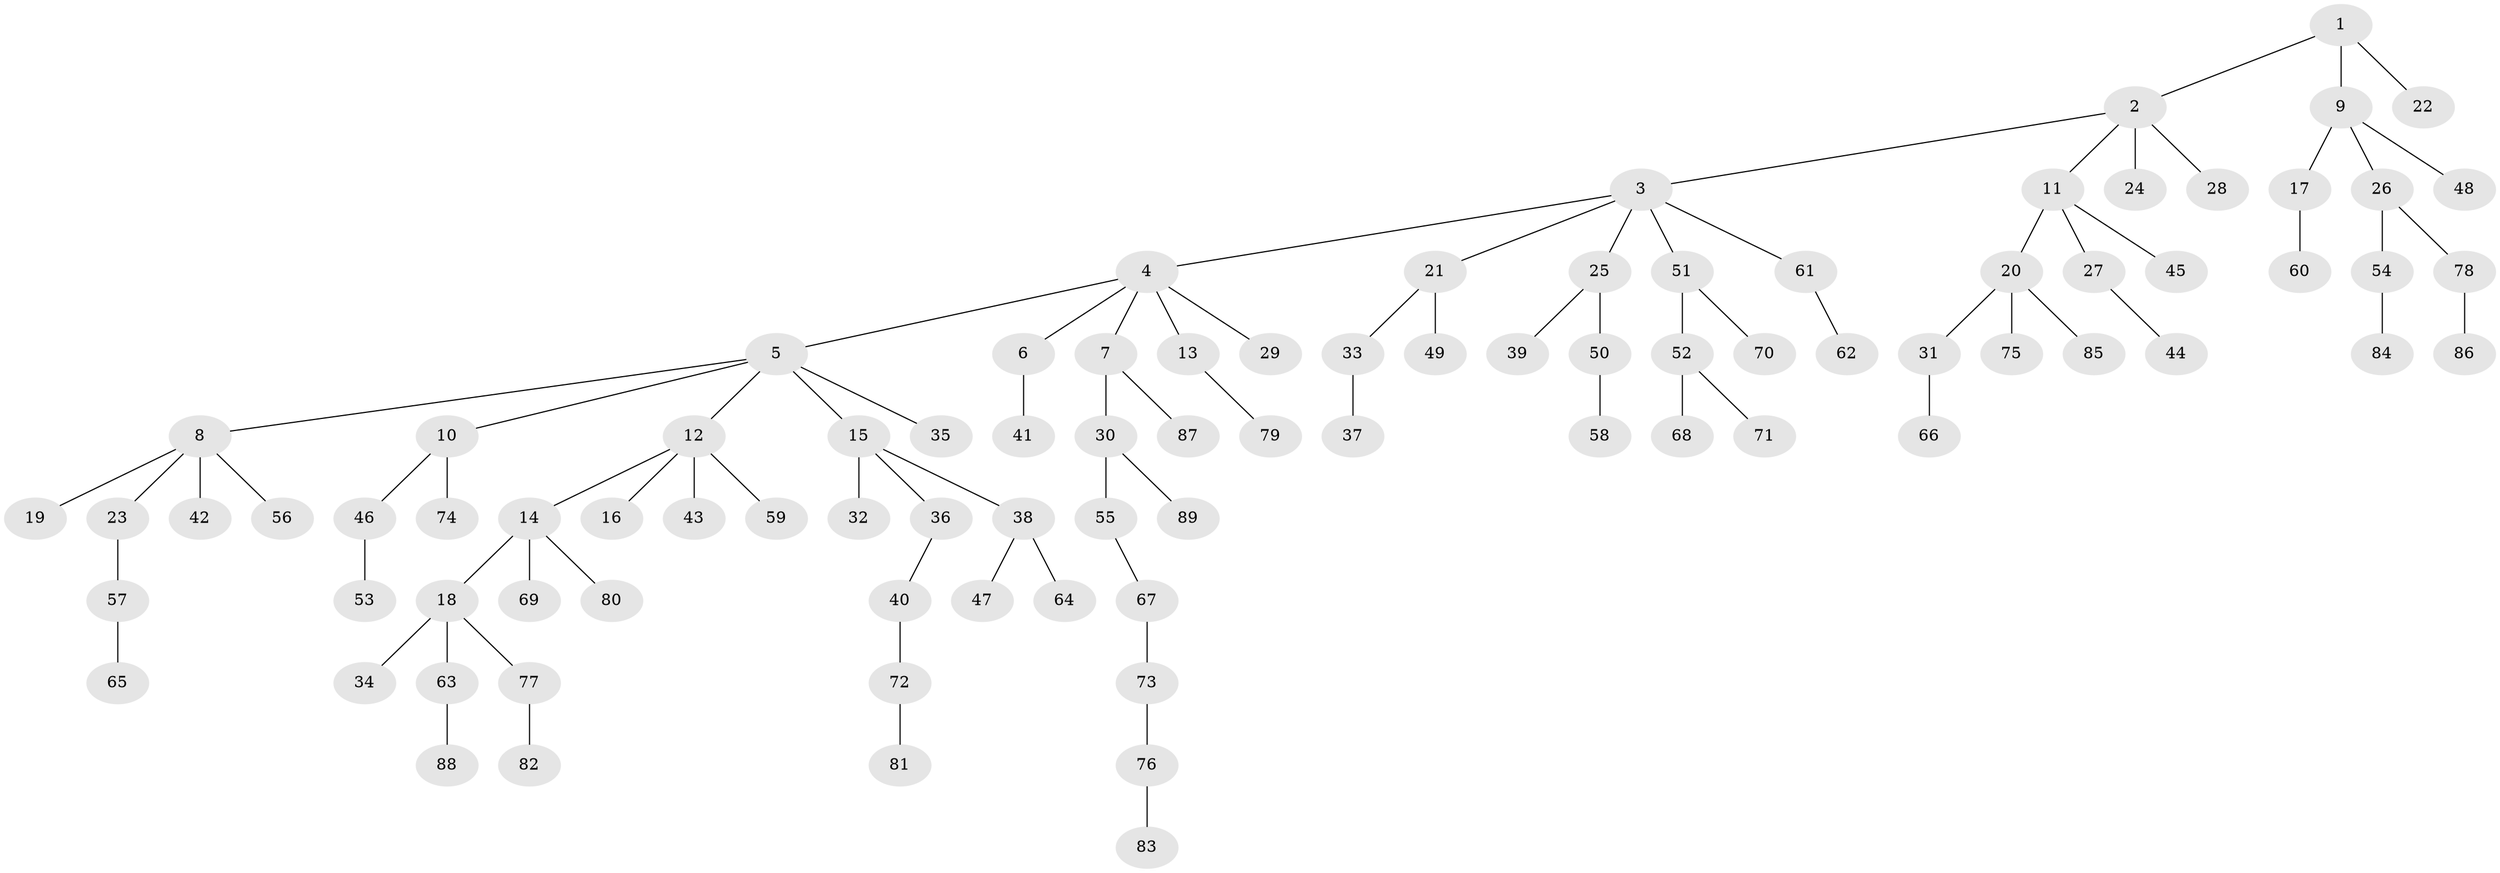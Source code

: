 // coarse degree distribution, {6: 0.03773584905660377, 11: 0.018867924528301886, 2: 0.22641509433962265, 5: 0.05660377358490566, 4: 0.018867924528301886, 3: 0.03773584905660377, 1: 0.6037735849056604}
// Generated by graph-tools (version 1.1) at 2025/19/03/04/25 18:19:17]
// undirected, 89 vertices, 88 edges
graph export_dot {
graph [start="1"]
  node [color=gray90,style=filled];
  1;
  2;
  3;
  4;
  5;
  6;
  7;
  8;
  9;
  10;
  11;
  12;
  13;
  14;
  15;
  16;
  17;
  18;
  19;
  20;
  21;
  22;
  23;
  24;
  25;
  26;
  27;
  28;
  29;
  30;
  31;
  32;
  33;
  34;
  35;
  36;
  37;
  38;
  39;
  40;
  41;
  42;
  43;
  44;
  45;
  46;
  47;
  48;
  49;
  50;
  51;
  52;
  53;
  54;
  55;
  56;
  57;
  58;
  59;
  60;
  61;
  62;
  63;
  64;
  65;
  66;
  67;
  68;
  69;
  70;
  71;
  72;
  73;
  74;
  75;
  76;
  77;
  78;
  79;
  80;
  81;
  82;
  83;
  84;
  85;
  86;
  87;
  88;
  89;
  1 -- 2;
  1 -- 9;
  1 -- 22;
  2 -- 3;
  2 -- 11;
  2 -- 24;
  2 -- 28;
  3 -- 4;
  3 -- 21;
  3 -- 25;
  3 -- 51;
  3 -- 61;
  4 -- 5;
  4 -- 6;
  4 -- 7;
  4 -- 13;
  4 -- 29;
  5 -- 8;
  5 -- 10;
  5 -- 12;
  5 -- 15;
  5 -- 35;
  6 -- 41;
  7 -- 30;
  7 -- 87;
  8 -- 19;
  8 -- 23;
  8 -- 42;
  8 -- 56;
  9 -- 17;
  9 -- 26;
  9 -- 48;
  10 -- 46;
  10 -- 74;
  11 -- 20;
  11 -- 27;
  11 -- 45;
  12 -- 14;
  12 -- 16;
  12 -- 43;
  12 -- 59;
  13 -- 79;
  14 -- 18;
  14 -- 69;
  14 -- 80;
  15 -- 32;
  15 -- 36;
  15 -- 38;
  17 -- 60;
  18 -- 34;
  18 -- 63;
  18 -- 77;
  20 -- 31;
  20 -- 75;
  20 -- 85;
  21 -- 33;
  21 -- 49;
  23 -- 57;
  25 -- 39;
  25 -- 50;
  26 -- 54;
  26 -- 78;
  27 -- 44;
  30 -- 55;
  30 -- 89;
  31 -- 66;
  33 -- 37;
  36 -- 40;
  38 -- 47;
  38 -- 64;
  40 -- 72;
  46 -- 53;
  50 -- 58;
  51 -- 52;
  51 -- 70;
  52 -- 68;
  52 -- 71;
  54 -- 84;
  55 -- 67;
  57 -- 65;
  61 -- 62;
  63 -- 88;
  67 -- 73;
  72 -- 81;
  73 -- 76;
  76 -- 83;
  77 -- 82;
  78 -- 86;
}
